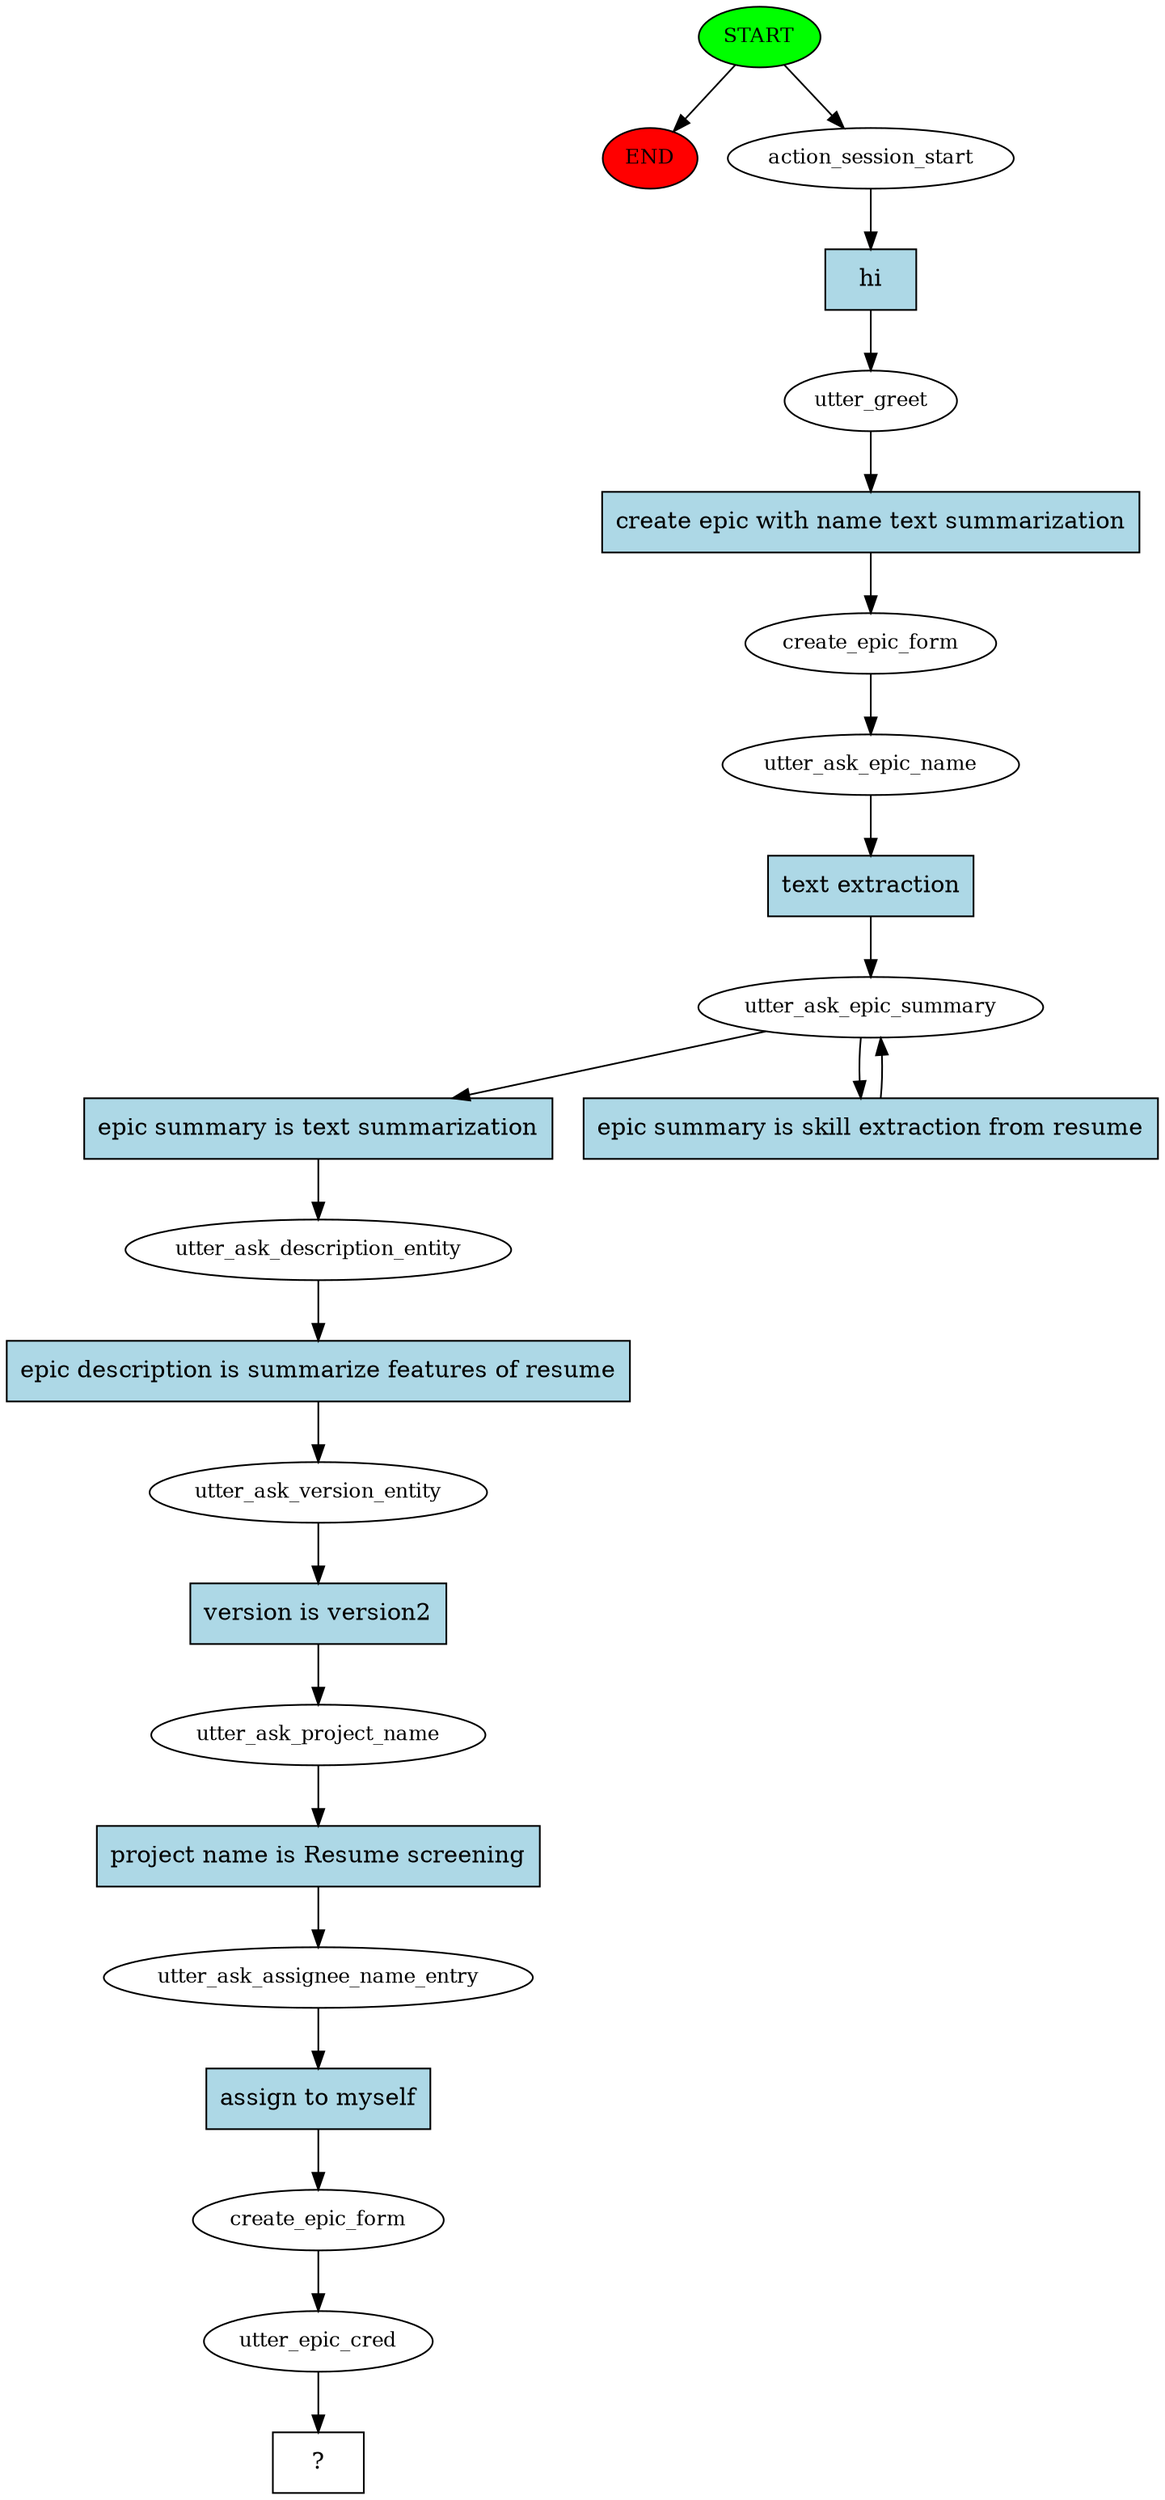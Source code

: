 digraph  {
0 [class="start active", fillcolor=green, fontsize=12, label=START, style=filled];
"-1" [class=end, fillcolor=red, fontsize=12, label=END, style=filled];
1 [class=active, fontsize=12, label=action_session_start];
2 [class=active, fontsize=12, label=utter_greet];
3 [class=active, fontsize=12, label=create_epic_form];
4 [class=active, fontsize=12, label=utter_ask_epic_name];
5 [class=active, fontsize=12, label=utter_ask_epic_summary];
7 [class=active, fontsize=12, label=utter_ask_description_entity];
8 [class=active, fontsize=12, label=utter_ask_version_entity];
9 [class=active, fontsize=12, label=utter_ask_project_name];
10 [class=active, fontsize=12, label=utter_ask_assignee_name_entry];
11 [class=active, fontsize=12, label=create_epic_form];
12 [class=active, fontsize=12, label=utter_epic_cred];
13 [class="intent dashed active", label="  ?  ", shape=rect];
14 [class="intent active", fillcolor=lightblue, label=hi, shape=rect, style=filled];
15 [class="intent active", fillcolor=lightblue, label="create epic with name text summarization", shape=rect, style=filled];
16 [class="intent active", fillcolor=lightblue, label="text extraction", shape=rect, style=filled];
17 [class="intent active", fillcolor=lightblue, label="epic summary is text summarization", shape=rect, style=filled];
18 [class="intent active", fillcolor=lightblue, label="epic summary is skill extraction from resume", shape=rect, style=filled];
19 [class="intent active", fillcolor=lightblue, label="epic description is summarize features of resume", shape=rect, style=filled];
20 [class="intent active", fillcolor=lightblue, label="version is version2", shape=rect, style=filled];
21 [class="intent active", fillcolor=lightblue, label="project name is Resume screening", shape=rect, style=filled];
22 [class="intent active", fillcolor=lightblue, label="assign to myself", shape=rect, style=filled];
0 -> "-1"  [class="", key=NONE, label=""];
0 -> 1  [class=active, key=NONE, label=""];
1 -> 14  [class=active, key=0];
2 -> 15  [class=active, key=0];
3 -> 4  [class=active, key=NONE, label=""];
4 -> 16  [class=active, key=0];
5 -> 17  [class=active, key=0];
5 -> 18  [class=active, key=0];
7 -> 19  [class=active, key=0];
8 -> 20  [class=active, key=0];
9 -> 21  [class=active, key=0];
10 -> 22  [class=active, key=0];
11 -> 12  [class=active, key=NONE, label=""];
12 -> 13  [class=active, key=NONE, label=""];
14 -> 2  [class=active, key=0];
15 -> 3  [class=active, key=0];
16 -> 5  [class=active, key=0];
17 -> 7  [class=active, key=0];
18 -> 5  [class=active, key=0];
19 -> 8  [class=active, key=0];
20 -> 9  [class=active, key=0];
21 -> 10  [class=active, key=0];
22 -> 11  [class=active, key=0];
}
